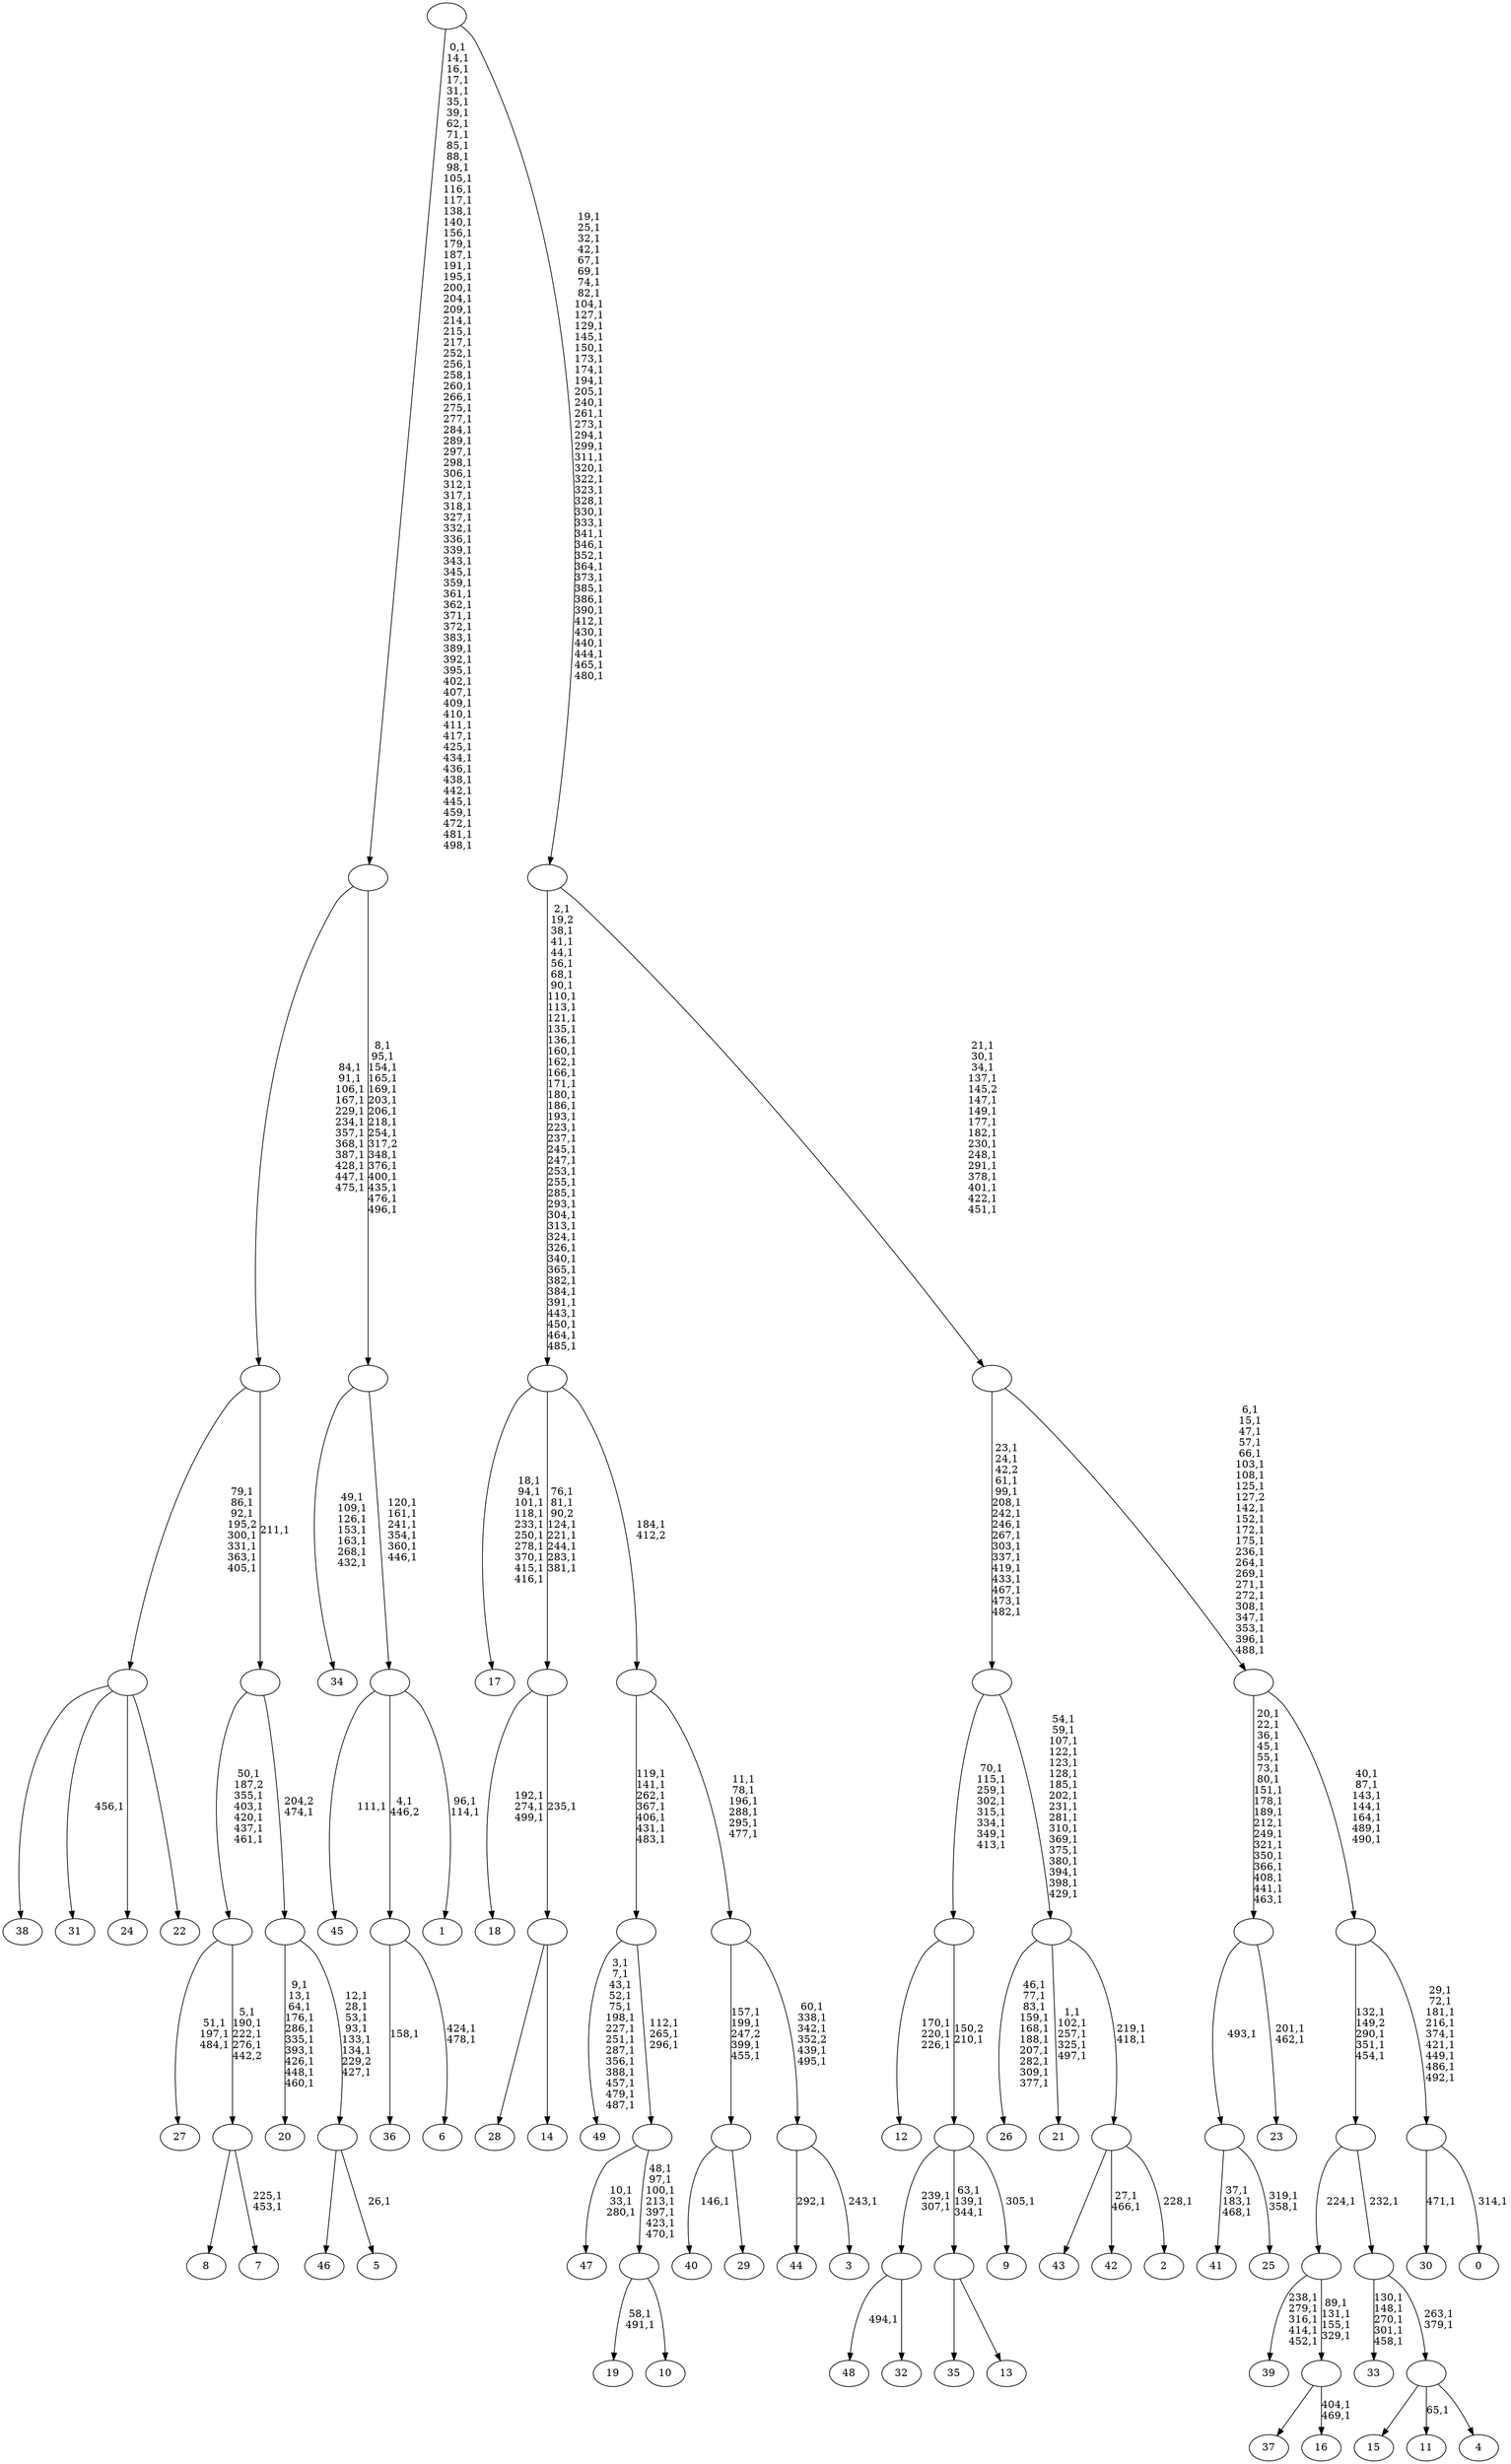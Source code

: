 digraph T {
	550 [label="49"]
	535 [label="48"]
	533 [label="47"]
	529 [label="46"]
	528 [label="45"]
	526 [label="44"]
	524 [label="43"]
	523 [label="42"]
	520 [label="41"]
	516 [label="40"]
	514 [label="39"]
	508 [label="38"]
	507 [label="37"]
	506 [label="36"]
	504 [label="35"]
	503 [label="34"]
	495 [label="33"]
	489 [label="32"]
	488 [label=""]
	486 [label="31"]
	484 [label="30"]
	482 [label="29"]
	481 [label=""]
	477 [label="28"]
	476 [label="27"]
	472 [label="26"]
	461 [label="25"]
	458 [label=""]
	457 [label="24"]
	456 [label="23"]
	453 [label=""]
	435 [label="22"]
	434 [label=""]
	427 [label="21"]
	421 [label="20"]
	410 [label="19"]
	407 [label="18"]
	403 [label="17"]
	392 [label="16"]
	389 [label=""]
	385 [label=""]
	384 [label="15"]
	383 [label="14"]
	382 [label=""]
	381 [label=""]
	374 [label="13"]
	373 [label=""]
	370 [label="12"]
	366 [label="11"]
	364 [label="10"]
	363 [label=""]
	356 [label=""]
	353 [label=""]
	346 [label="9"]
	344 [label=""]
	343 [label=""]
	335 [label="8"]
	334 [label="7"]
	331 [label=""]
	327 [label=""]
	321 [label="6"]
	318 [label=""]
	317 [label="5"]
	315 [label=""]
	308 [label=""]
	307 [label=""]
	306 [label=""]
	294 [label="4"]
	293 [label=""]
	291 [label=""]
	290 [label=""]
	286 [label="3"]
	284 [label=""]
	279 [label=""]
	273 [label=""]
	272 [label=""]
	232 [label="2"]
	230 [label=""]
	228 [label=""]
	211 [label=""]
	196 [label="1"]
	193 [label=""]
	187 [label=""]
	172 [label=""]
	98 [label="0"]
	96 [label=""]
	87 [label=""]
	80 [label=""]
	58 [label=""]
	43 [label=""]
	0 [label=""]
	488 -> 535 [label="494,1"]
	488 -> 489 [label=""]
	481 -> 516 [label="146,1"]
	481 -> 482 [label=""]
	458 -> 461 [label="319,1\n358,1"]
	458 -> 520 [label="37,1\n183,1\n468,1"]
	453 -> 456 [label="201,1\n462,1"]
	453 -> 458 [label="493,1"]
	434 -> 486 [label="456,1"]
	434 -> 508 [label=""]
	434 -> 457 [label=""]
	434 -> 435 [label=""]
	389 -> 392 [label="404,1\n469,1"]
	389 -> 507 [label=""]
	385 -> 389 [label="89,1\n131,1\n155,1\n329,1"]
	385 -> 514 [label="238,1\n279,1\n316,1\n414,1\n452,1"]
	382 -> 477 [label=""]
	382 -> 383 [label=""]
	381 -> 407 [label="192,1\n274,1\n499,1"]
	381 -> 382 [label="235,1"]
	373 -> 504 [label=""]
	373 -> 374 [label=""]
	363 -> 410 [label="58,1\n491,1"]
	363 -> 364 [label=""]
	356 -> 363 [label="48,1\n97,1\n100,1\n213,1\n397,1\n423,1\n470,1"]
	356 -> 533 [label="10,1\n33,1\n280,1"]
	353 -> 356 [label="112,1\n265,1\n296,1"]
	353 -> 550 [label="3,1\n7,1\n43,1\n52,1\n75,1\n198,1\n227,1\n251,1\n287,1\n356,1\n388,1\n457,1\n479,1\n487,1"]
	344 -> 346 [label="305,1"]
	344 -> 373 [label="63,1\n139,1\n344,1"]
	344 -> 488 [label="239,1\n307,1"]
	343 -> 370 [label="170,1\n220,1\n226,1"]
	343 -> 344 [label="150,2\n210,1"]
	331 -> 334 [label="225,1\n453,1"]
	331 -> 335 [label=""]
	327 -> 331 [label="5,1\n190,1\n222,1\n276,1\n442,2"]
	327 -> 476 [label="51,1\n197,1\n484,1"]
	318 -> 321 [label="424,1\n478,1"]
	318 -> 506 [label="158,1"]
	315 -> 317 [label="26,1"]
	315 -> 529 [label=""]
	308 -> 315 [label="12,1\n28,1\n53,1\n93,1\n133,1\n134,1\n229,2\n427,1"]
	308 -> 421 [label="9,1\n13,1\n64,1\n176,1\n286,1\n335,1\n393,1\n426,1\n448,1\n460,1"]
	307 -> 327 [label="50,1\n187,2\n355,1\n403,1\n420,1\n437,1\n461,1"]
	307 -> 308 [label="204,2\n474,1"]
	306 -> 434 [label="79,1\n86,1\n92,1\n195,2\n300,1\n331,1\n363,1\n405,1"]
	306 -> 307 [label="211,1"]
	293 -> 366 [label="65,1"]
	293 -> 384 [label=""]
	293 -> 294 [label=""]
	291 -> 293 [label="263,1\n379,1"]
	291 -> 495 [label="130,1\n148,1\n270,1\n301,1\n458,1"]
	290 -> 385 [label="224,1"]
	290 -> 291 [label="232,1"]
	284 -> 286 [label="243,1"]
	284 -> 526 [label="292,1"]
	279 -> 284 [label="60,1\n338,1\n342,1\n352,2\n439,1\n495,1"]
	279 -> 481 [label="157,1\n199,1\n247,2\n399,1\n455,1"]
	273 -> 279 [label="11,1\n78,1\n196,1\n288,1\n295,1\n477,1"]
	273 -> 353 [label="119,1\n141,1\n262,1\n367,1\n406,1\n431,1\n483,1"]
	272 -> 381 [label="76,1\n81,1\n90,2\n124,1\n221,1\n244,1\n283,1\n381,1"]
	272 -> 403 [label="18,1\n94,1\n101,1\n118,1\n233,1\n250,1\n278,1\n370,1\n415,1\n416,1"]
	272 -> 273 [label="184,1\n412,2"]
	230 -> 232 [label="228,1"]
	230 -> 523 [label="27,1\n466,1"]
	230 -> 524 [label=""]
	228 -> 230 [label="219,1\n418,1"]
	228 -> 427 [label="1,1\n102,1\n257,1\n325,1\n497,1"]
	228 -> 472 [label="46,1\n77,1\n83,1\n159,1\n168,1\n188,1\n207,1\n282,1\n309,1\n377,1"]
	211 -> 228 [label="54,1\n59,1\n107,1\n122,1\n123,1\n128,1\n185,1\n202,1\n231,1\n281,1\n310,1\n369,1\n375,1\n380,1\n394,1\n398,1\n429,1"]
	211 -> 343 [label="70,1\n115,1\n259,1\n302,1\n315,1\n334,1\n349,1\n413,1"]
	193 -> 196 [label="96,1\n114,1"]
	193 -> 528 [label="111,1"]
	193 -> 318 [label="4,1\n446,2"]
	187 -> 193 [label="120,1\n161,1\n241,1\n354,1\n360,1\n446,1"]
	187 -> 503 [label="49,1\n109,1\n126,1\n153,1\n163,1\n268,1\n432,1"]
	172 -> 187 [label="8,1\n95,1\n154,1\n165,1\n169,1\n203,1\n206,1\n218,1\n254,1\n317,2\n348,1\n376,1\n400,1\n435,1\n476,1\n496,1"]
	172 -> 306 [label="84,1\n91,1\n106,1\n167,1\n229,1\n234,1\n357,1\n368,1\n387,1\n428,1\n447,1\n475,1"]
	96 -> 98 [label="314,1"]
	96 -> 484 [label="471,1"]
	87 -> 96 [label="29,1\n72,1\n181,1\n216,1\n374,1\n421,1\n449,1\n486,1\n492,1"]
	87 -> 290 [label="132,1\n149,2\n290,1\n351,1\n454,1"]
	80 -> 87 [label="40,1\n87,1\n143,1\n144,1\n164,1\n489,1\n490,1"]
	80 -> 453 [label="20,1\n22,1\n36,1\n45,1\n55,1\n73,1\n80,1\n151,1\n178,1\n189,1\n212,1\n249,1\n321,1\n350,1\n366,1\n408,1\n441,1\n463,1"]
	58 -> 80 [label="6,1\n15,1\n47,1\n57,1\n66,1\n103,1\n108,1\n125,1\n127,2\n142,1\n152,1\n172,1\n175,1\n236,1\n264,1\n269,1\n271,1\n272,1\n308,1\n347,1\n353,1\n396,1\n488,1"]
	58 -> 211 [label="23,1\n24,1\n42,2\n61,1\n99,1\n208,1\n242,1\n246,1\n267,1\n303,1\n337,1\n419,1\n433,1\n467,1\n473,1\n482,1"]
	43 -> 58 [label="21,1\n30,1\n34,1\n137,1\n145,2\n147,1\n149,1\n177,1\n182,1\n230,1\n248,1\n291,1\n378,1\n401,1\n422,1\n451,1"]
	43 -> 272 [label="2,1\n19,2\n38,1\n41,1\n44,1\n56,1\n68,1\n90,1\n110,1\n113,1\n121,1\n135,1\n136,1\n160,1\n162,1\n166,1\n171,1\n180,1\n186,1\n193,1\n223,1\n237,1\n245,1\n247,1\n253,1\n255,1\n285,1\n293,1\n304,1\n313,1\n324,1\n326,1\n340,1\n365,1\n382,1\n384,1\n391,1\n443,1\n450,1\n464,1\n485,1"]
	0 -> 43 [label="19,1\n25,1\n32,1\n42,1\n67,1\n69,1\n74,1\n82,1\n104,1\n127,1\n129,1\n145,1\n150,1\n173,1\n174,1\n194,1\n205,1\n240,1\n261,1\n273,1\n294,1\n299,1\n311,1\n320,1\n322,1\n323,1\n328,1\n330,1\n333,1\n341,1\n346,1\n352,1\n364,1\n373,1\n385,1\n386,1\n390,1\n412,1\n430,1\n440,1\n444,1\n465,1\n480,1"]
	0 -> 172 [label="0,1\n14,1\n16,1\n17,1\n31,1\n35,1\n39,1\n62,1\n71,1\n85,1\n88,1\n98,1\n105,1\n116,1\n117,1\n138,1\n140,1\n156,1\n179,1\n187,1\n191,1\n195,1\n200,1\n204,1\n209,1\n214,1\n215,1\n217,1\n252,1\n256,1\n258,1\n260,1\n266,1\n275,1\n277,1\n284,1\n289,1\n297,1\n298,1\n306,1\n312,1\n317,1\n318,1\n327,1\n332,1\n336,1\n339,1\n343,1\n345,1\n359,1\n361,1\n362,1\n371,1\n372,1\n383,1\n389,1\n392,1\n395,1\n402,1\n407,1\n409,1\n410,1\n411,1\n417,1\n425,1\n434,1\n436,1\n438,1\n442,1\n445,1\n459,1\n472,1\n481,1\n498,1"]
}
